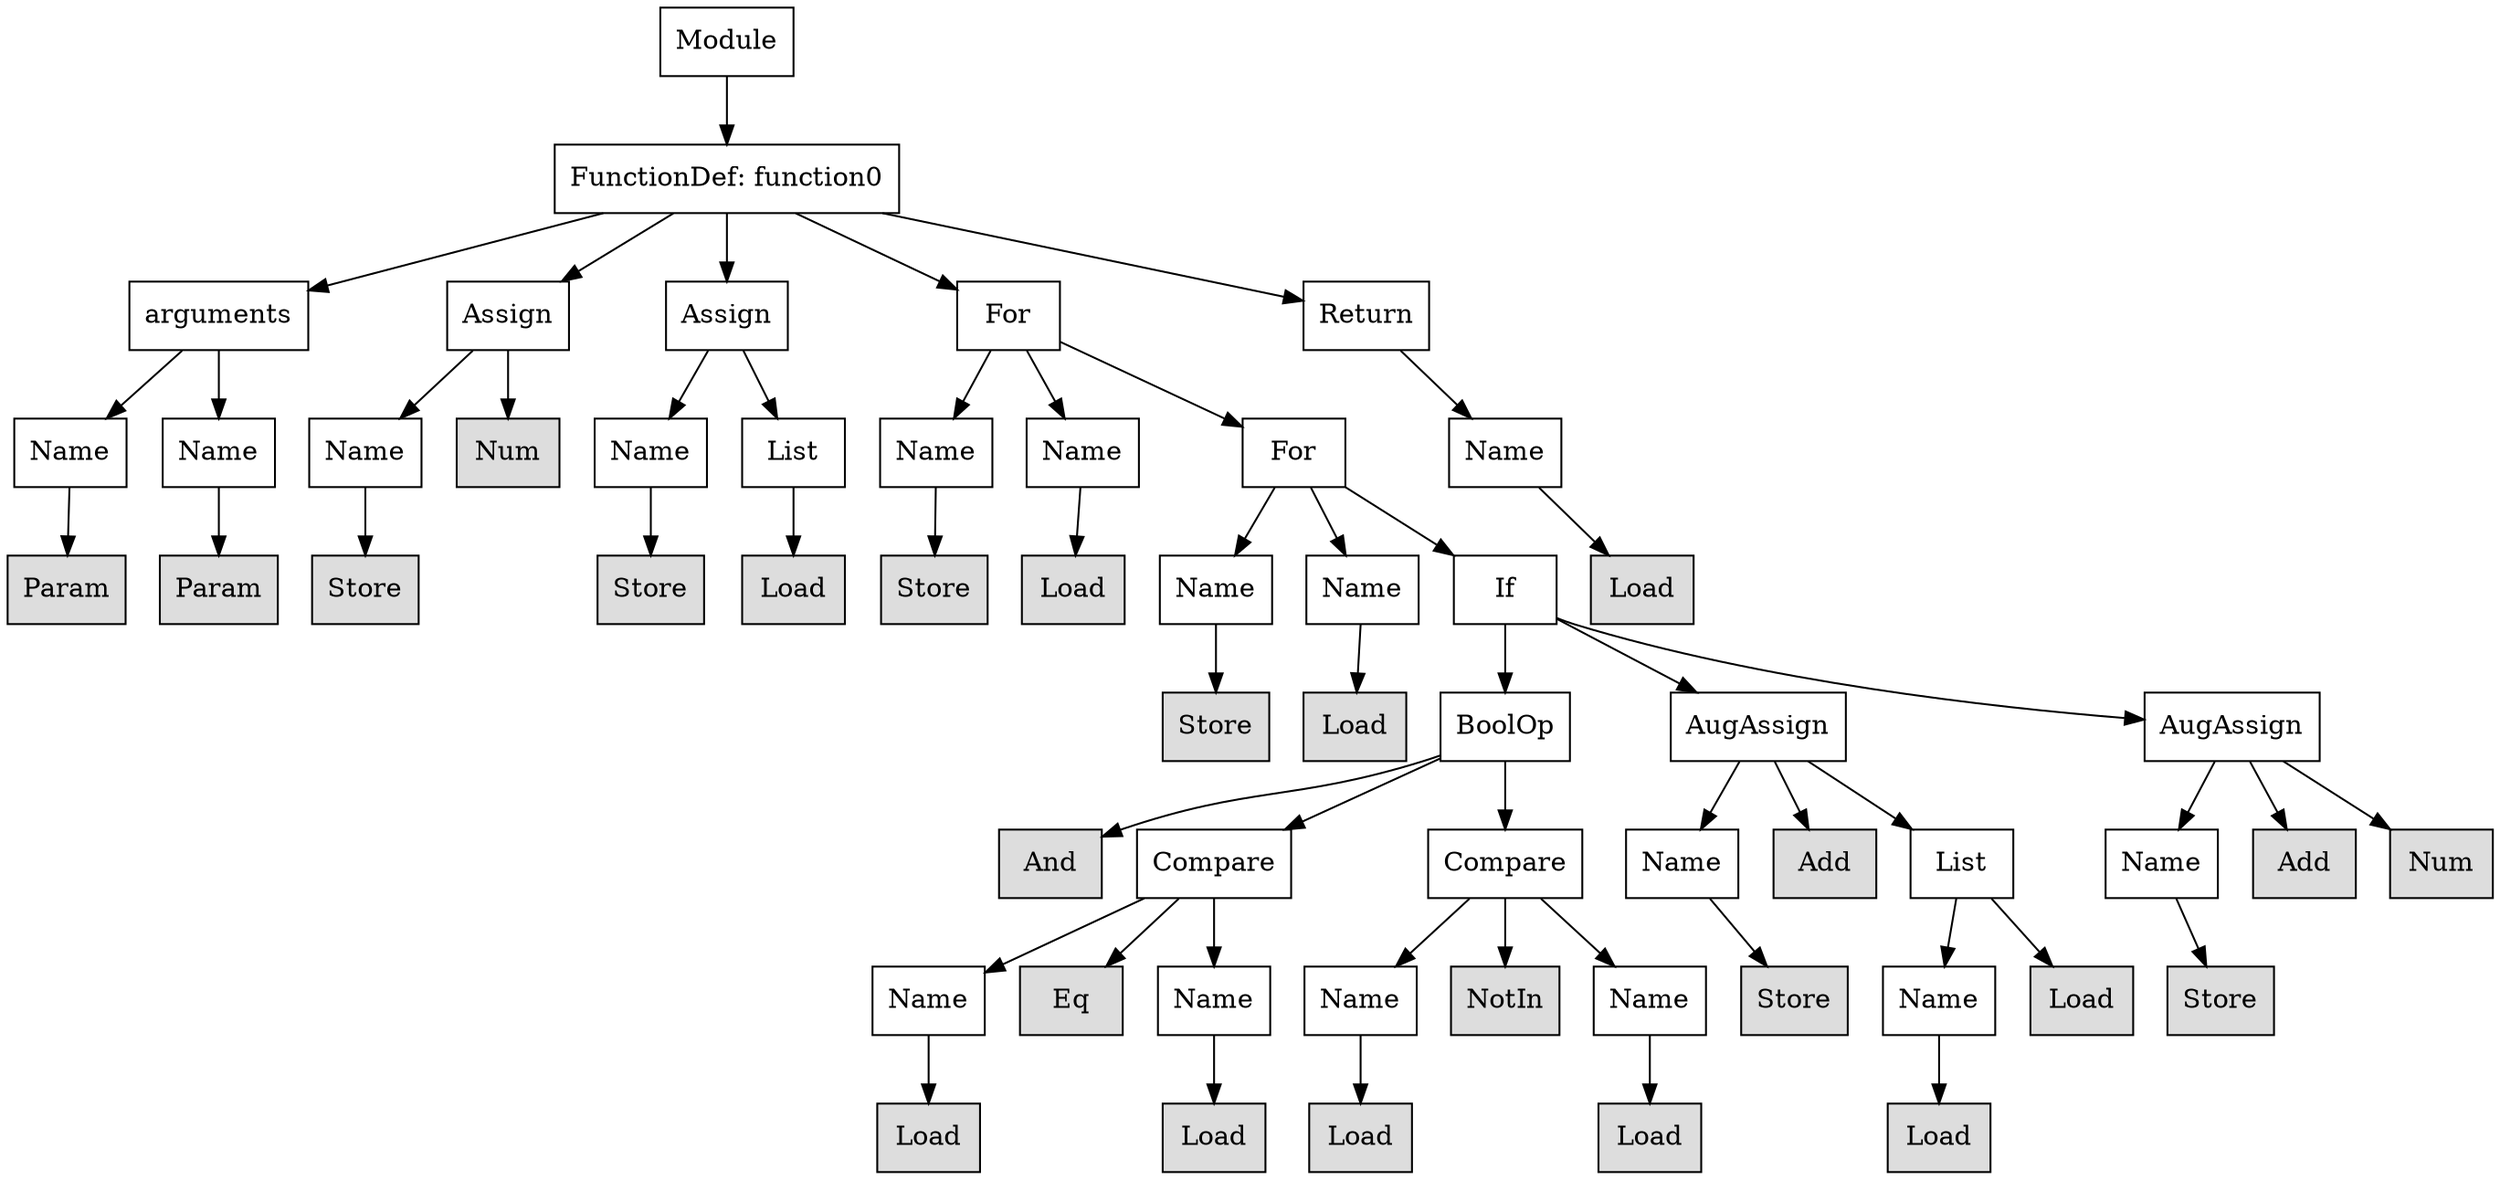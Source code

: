 digraph G {
n0 [shape=rect, label="Module"];
n1 [shape=rect, label="FunctionDef: function0"];
n2 [shape=rect, label="arguments"];
n3 [shape=rect, label="Assign"];
n4 [shape=rect, label="Assign"];
n5 [shape=rect, label="For"];
n6 [shape=rect, label="Return"];
n7 [shape=rect, label="Name"];
n8 [shape=rect, label="Name"];
n9 [shape=rect, label="Name"];
n10 [shape=rect, label="Num" style="filled" fillcolor="#dddddd"];
n11 [shape=rect, label="Name"];
n12 [shape=rect, label="List"];
n13 [shape=rect, label="Name"];
n14 [shape=rect, label="Name"];
n15 [shape=rect, label="For"];
n16 [shape=rect, label="Name"];
n17 [shape=rect, label="Param" style="filled" fillcolor="#dddddd"];
n18 [shape=rect, label="Param" style="filled" fillcolor="#dddddd"];
n19 [shape=rect, label="Store" style="filled" fillcolor="#dddddd"];
n20 [shape=rect, label="Store" style="filled" fillcolor="#dddddd"];
n21 [shape=rect, label="Load" style="filled" fillcolor="#dddddd"];
n22 [shape=rect, label="Store" style="filled" fillcolor="#dddddd"];
n23 [shape=rect, label="Load" style="filled" fillcolor="#dddddd"];
n24 [shape=rect, label="Name"];
n25 [shape=rect, label="Name"];
n26 [shape=rect, label="If"];
n27 [shape=rect, label="Load" style="filled" fillcolor="#dddddd"];
n28 [shape=rect, label="Store" style="filled" fillcolor="#dddddd"];
n29 [shape=rect, label="Load" style="filled" fillcolor="#dddddd"];
n30 [shape=rect, label="BoolOp"];
n31 [shape=rect, label="AugAssign"];
n32 [shape=rect, label="AugAssign"];
n33 [shape=rect, label="And" style="filled" fillcolor="#dddddd"];
n34 [shape=rect, label="Compare"];
n35 [shape=rect, label="Compare"];
n36 [shape=rect, label="Name"];
n37 [shape=rect, label="Add" style="filled" fillcolor="#dddddd"];
n38 [shape=rect, label="List"];
n39 [shape=rect, label="Name"];
n40 [shape=rect, label="Add" style="filled" fillcolor="#dddddd"];
n41 [shape=rect, label="Num" style="filled" fillcolor="#dddddd"];
n42 [shape=rect, label="Name"];
n43 [shape=rect, label="Eq" style="filled" fillcolor="#dddddd"];
n44 [shape=rect, label="Name"];
n45 [shape=rect, label="Name"];
n46 [shape=rect, label="NotIn" style="filled" fillcolor="#dddddd"];
n47 [shape=rect, label="Name"];
n48 [shape=rect, label="Store" style="filled" fillcolor="#dddddd"];
n49 [shape=rect, label="Name"];
n50 [shape=rect, label="Load" style="filled" fillcolor="#dddddd"];
n51 [shape=rect, label="Store" style="filled" fillcolor="#dddddd"];
n52 [shape=rect, label="Load" style="filled" fillcolor="#dddddd"];
n53 [shape=rect, label="Load" style="filled" fillcolor="#dddddd"];
n54 [shape=rect, label="Load" style="filled" fillcolor="#dddddd"];
n55 [shape=rect, label="Load" style="filled" fillcolor="#dddddd"];
n56 [shape=rect, label="Load" style="filled" fillcolor="#dddddd"];
n0 -> n1;
n1 -> n2;
n1 -> n3;
n1 -> n4;
n1 -> n5;
n1 -> n6;
n2 -> n7;
n2 -> n8;
n3 -> n9;
n3 -> n10;
n4 -> n11;
n4 -> n12;
n5 -> n13;
n5 -> n14;
n5 -> n15;
n6 -> n16;
n7 -> n17;
n8 -> n18;
n9 -> n19;
n11 -> n20;
n12 -> n21;
n13 -> n22;
n14 -> n23;
n15 -> n24;
n15 -> n25;
n15 -> n26;
n16 -> n27;
n24 -> n28;
n25 -> n29;
n26 -> n30;
n26 -> n31;
n26 -> n32;
n30 -> n33;
n30 -> n34;
n30 -> n35;
n31 -> n36;
n31 -> n37;
n31 -> n38;
n32 -> n39;
n32 -> n40;
n32 -> n41;
n34 -> n42;
n34 -> n43;
n34 -> n44;
n35 -> n45;
n35 -> n46;
n35 -> n47;
n36 -> n48;
n38 -> n49;
n38 -> n50;
n39 -> n51;
n42 -> n52;
n44 -> n53;
n45 -> n54;
n47 -> n55;
n49 -> n56;
}
